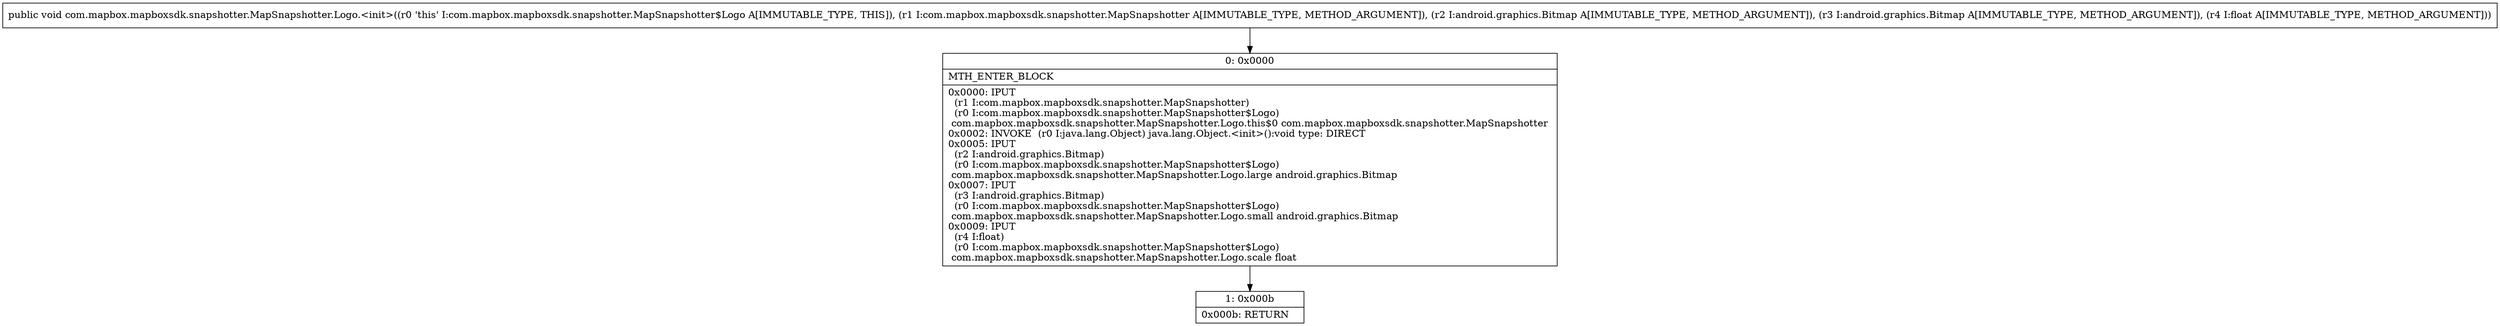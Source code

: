 digraph "CFG forcom.mapbox.mapboxsdk.snapshotter.MapSnapshotter.Logo.\<init\>(Lcom\/mapbox\/mapboxsdk\/snapshotter\/MapSnapshotter;Landroid\/graphics\/Bitmap;Landroid\/graphics\/Bitmap;F)V" {
Node_0 [shape=record,label="{0\:\ 0x0000|MTH_ENTER_BLOCK\l|0x0000: IPUT  \l  (r1 I:com.mapbox.mapboxsdk.snapshotter.MapSnapshotter)\l  (r0 I:com.mapbox.mapboxsdk.snapshotter.MapSnapshotter$Logo)\l com.mapbox.mapboxsdk.snapshotter.MapSnapshotter.Logo.this$0 com.mapbox.mapboxsdk.snapshotter.MapSnapshotter \l0x0002: INVOKE  (r0 I:java.lang.Object) java.lang.Object.\<init\>():void type: DIRECT \l0x0005: IPUT  \l  (r2 I:android.graphics.Bitmap)\l  (r0 I:com.mapbox.mapboxsdk.snapshotter.MapSnapshotter$Logo)\l com.mapbox.mapboxsdk.snapshotter.MapSnapshotter.Logo.large android.graphics.Bitmap \l0x0007: IPUT  \l  (r3 I:android.graphics.Bitmap)\l  (r0 I:com.mapbox.mapboxsdk.snapshotter.MapSnapshotter$Logo)\l com.mapbox.mapboxsdk.snapshotter.MapSnapshotter.Logo.small android.graphics.Bitmap \l0x0009: IPUT  \l  (r4 I:float)\l  (r0 I:com.mapbox.mapboxsdk.snapshotter.MapSnapshotter$Logo)\l com.mapbox.mapboxsdk.snapshotter.MapSnapshotter.Logo.scale float \l}"];
Node_1 [shape=record,label="{1\:\ 0x000b|0x000b: RETURN   \l}"];
MethodNode[shape=record,label="{public void com.mapbox.mapboxsdk.snapshotter.MapSnapshotter.Logo.\<init\>((r0 'this' I:com.mapbox.mapboxsdk.snapshotter.MapSnapshotter$Logo A[IMMUTABLE_TYPE, THIS]), (r1 I:com.mapbox.mapboxsdk.snapshotter.MapSnapshotter A[IMMUTABLE_TYPE, METHOD_ARGUMENT]), (r2 I:android.graphics.Bitmap A[IMMUTABLE_TYPE, METHOD_ARGUMENT]), (r3 I:android.graphics.Bitmap A[IMMUTABLE_TYPE, METHOD_ARGUMENT]), (r4 I:float A[IMMUTABLE_TYPE, METHOD_ARGUMENT])) }"];
MethodNode -> Node_0;
Node_0 -> Node_1;
}

